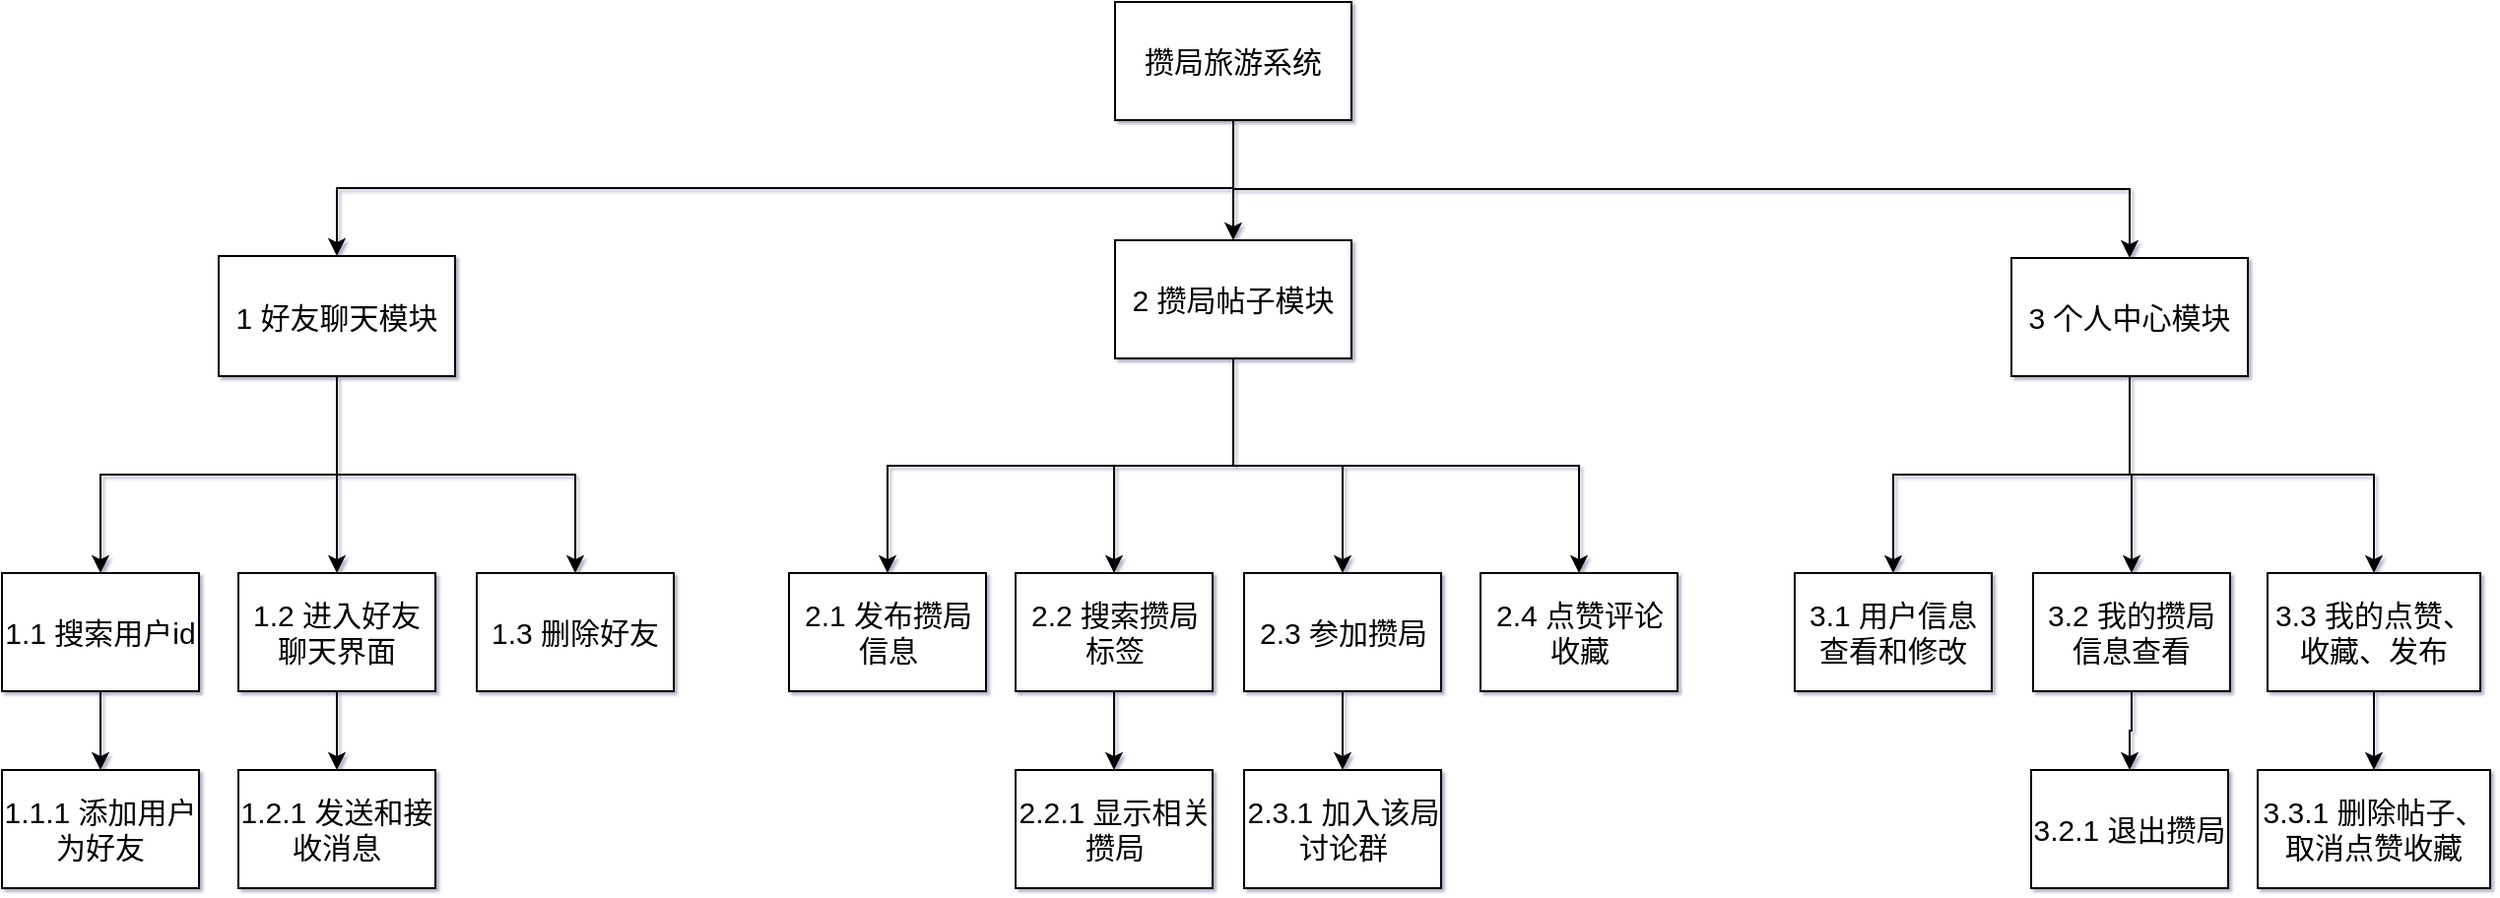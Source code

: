 <mxfile version="22.0.3" type="device">
  <diagram name="第 1 页" id="MBvoRzFgpBZ0iUY8DBcw">
    <mxGraphModel dx="1363" dy="950" grid="1" gridSize="10" guides="1" tooltips="1" connect="1" arrows="1" fold="1" page="1" pageScale="1" pageWidth="1654" pageHeight="1169" math="0" shadow="1">
      <root>
        <mxCell id="0" />
        <mxCell id="1" parent="0" />
        <mxCell id="y5HsujabP5YIAo2JEt3h-36" style="edgeStyle=orthogonalEdgeStyle;rounded=0;orthogonalLoop=1;jettySize=auto;html=1;exitX=0.5;exitY=1;exitDx=0;exitDy=0;entryX=0.5;entryY=0;entryDx=0;entryDy=0;fontSize=15;" edge="1" parent="1" source="y5HsujabP5YIAo2JEt3h-1" target="y5HsujabP5YIAo2JEt3h-3">
          <mxGeometry relative="1" as="geometry" />
        </mxCell>
        <mxCell id="y5HsujabP5YIAo2JEt3h-38" style="edgeStyle=orthogonalEdgeStyle;rounded=0;orthogonalLoop=1;jettySize=auto;html=1;exitX=0.5;exitY=1;exitDx=0;exitDy=0;entryX=0.5;entryY=0;entryDx=0;entryDy=0;fontSize=15;" edge="1" parent="1" source="y5HsujabP5YIAo2JEt3h-1" target="y5HsujabP5YIAo2JEt3h-4">
          <mxGeometry relative="1" as="geometry" />
        </mxCell>
        <mxCell id="y5HsujabP5YIAo2JEt3h-39" style="edgeStyle=orthogonalEdgeStyle;rounded=0;orthogonalLoop=1;jettySize=auto;html=1;exitX=0.5;exitY=1;exitDx=0;exitDy=0;entryX=0.5;entryY=0;entryDx=0;entryDy=0;fontSize=15;" edge="1" parent="1" source="y5HsujabP5YIAo2JEt3h-1" target="y5HsujabP5YIAo2JEt3h-2">
          <mxGeometry relative="1" as="geometry" />
        </mxCell>
        <mxCell id="y5HsujabP5YIAo2JEt3h-1" value="攒局旅游系统" style="rounded=0;whiteSpace=wrap;html=1;fontSize=15;" vertex="1" parent="1">
          <mxGeometry x="767" y="340" width="120" height="60" as="geometry" />
        </mxCell>
        <mxCell id="y5HsujabP5YIAo2JEt3h-50" style="edgeStyle=orthogonalEdgeStyle;rounded=0;orthogonalLoop=1;jettySize=auto;html=1;exitX=0.5;exitY=1;exitDx=0;exitDy=0;entryX=0.5;entryY=0;entryDx=0;entryDy=0;fontSize=15;" edge="1" parent="1" source="y5HsujabP5YIAo2JEt3h-2" target="y5HsujabP5YIAo2JEt3h-49">
          <mxGeometry relative="1" as="geometry" />
        </mxCell>
        <mxCell id="y5HsujabP5YIAo2JEt3h-51" style="edgeStyle=orthogonalEdgeStyle;rounded=0;orthogonalLoop=1;jettySize=auto;html=1;exitX=0.5;exitY=1;exitDx=0;exitDy=0;fontSize=15;" edge="1" parent="1" source="y5HsujabP5YIAo2JEt3h-2" target="y5HsujabP5YIAo2JEt3h-48">
          <mxGeometry relative="1" as="geometry" />
        </mxCell>
        <mxCell id="y5HsujabP5YIAo2JEt3h-52" style="edgeStyle=orthogonalEdgeStyle;rounded=0;orthogonalLoop=1;jettySize=auto;html=1;exitX=0.5;exitY=1;exitDx=0;exitDy=0;entryX=0.5;entryY=0;entryDx=0;entryDy=0;fontSize=15;" edge="1" parent="1" source="y5HsujabP5YIAo2JEt3h-2" target="y5HsujabP5YIAo2JEt3h-47">
          <mxGeometry relative="1" as="geometry" />
        </mxCell>
        <mxCell id="y5HsujabP5YIAo2JEt3h-2" value="3 个人中心模块" style="rounded=0;whiteSpace=wrap;html=1;fontSize=15;" vertex="1" parent="1">
          <mxGeometry x="1222" y="470" width="120" height="60" as="geometry" />
        </mxCell>
        <mxCell id="y5HsujabP5YIAo2JEt3h-34" style="edgeStyle=orthogonalEdgeStyle;rounded=0;orthogonalLoop=1;jettySize=auto;html=1;exitX=0.5;exitY=1;exitDx=0;exitDy=0;entryX=0.5;entryY=0;entryDx=0;entryDy=0;fontSize=15;" edge="1" parent="1" source="y5HsujabP5YIAo2JEt3h-3" target="y5HsujabP5YIAo2JEt3h-17">
          <mxGeometry relative="1" as="geometry" />
        </mxCell>
        <mxCell id="y5HsujabP5YIAo2JEt3h-35" style="edgeStyle=orthogonalEdgeStyle;rounded=0;orthogonalLoop=1;jettySize=auto;html=1;exitX=0.5;exitY=1;exitDx=0;exitDy=0;entryX=0.5;entryY=0;entryDx=0;entryDy=0;fontSize=15;" edge="1" parent="1" source="y5HsujabP5YIAo2JEt3h-3" target="y5HsujabP5YIAo2JEt3h-20">
          <mxGeometry relative="1" as="geometry" />
        </mxCell>
        <mxCell id="y5HsujabP5YIAo2JEt3h-37" style="edgeStyle=orthogonalEdgeStyle;rounded=0;orthogonalLoop=1;jettySize=auto;html=1;exitX=0.5;exitY=1;exitDx=0;exitDy=0;entryX=0.5;entryY=0;entryDx=0;entryDy=0;fontSize=15;" edge="1" parent="1" source="y5HsujabP5YIAo2JEt3h-3" target="y5HsujabP5YIAo2JEt3h-19">
          <mxGeometry relative="1" as="geometry" />
        </mxCell>
        <mxCell id="y5HsujabP5YIAo2JEt3h-42" style="edgeStyle=orthogonalEdgeStyle;rounded=0;orthogonalLoop=1;jettySize=auto;html=1;exitX=0.5;exitY=1;exitDx=0;exitDy=0;entryX=0.5;entryY=0;entryDx=0;entryDy=0;fontSize=15;" edge="1" parent="1" source="y5HsujabP5YIAo2JEt3h-3" target="y5HsujabP5YIAo2JEt3h-21">
          <mxGeometry relative="1" as="geometry" />
        </mxCell>
        <mxCell id="y5HsujabP5YIAo2JEt3h-3" value="2 攒局帖子模块" style="rounded=0;whiteSpace=wrap;html=1;fontSize=15;" vertex="1" parent="1">
          <mxGeometry x="767" y="461" width="120" height="60" as="geometry" />
        </mxCell>
        <mxCell id="y5HsujabP5YIAo2JEt3h-27" style="edgeStyle=orthogonalEdgeStyle;rounded=0;orthogonalLoop=1;jettySize=auto;html=1;exitX=0.5;exitY=1;exitDx=0;exitDy=0;entryX=0.5;entryY=0;entryDx=0;entryDy=0;fontSize=15;" edge="1" parent="1" source="y5HsujabP5YIAo2JEt3h-4" target="y5HsujabP5YIAo2JEt3h-10">
          <mxGeometry relative="1" as="geometry" />
        </mxCell>
        <mxCell id="y5HsujabP5YIAo2JEt3h-32" style="edgeStyle=orthogonalEdgeStyle;rounded=0;orthogonalLoop=1;jettySize=auto;html=1;exitX=0.5;exitY=1;exitDx=0;exitDy=0;fontSize=15;" edge="1" parent="1" source="y5HsujabP5YIAo2JEt3h-4" target="y5HsujabP5YIAo2JEt3h-11">
          <mxGeometry relative="1" as="geometry" />
        </mxCell>
        <mxCell id="y5HsujabP5YIAo2JEt3h-33" style="edgeStyle=orthogonalEdgeStyle;rounded=0;orthogonalLoop=1;jettySize=auto;html=1;exitX=0.5;exitY=1;exitDx=0;exitDy=0;fontSize=15;" edge="1" parent="1" source="y5HsujabP5YIAo2JEt3h-4" target="y5HsujabP5YIAo2JEt3h-18">
          <mxGeometry relative="1" as="geometry" />
        </mxCell>
        <mxCell id="y5HsujabP5YIAo2JEt3h-4" value="1 好友聊天模块" style="rounded=0;whiteSpace=wrap;html=1;fontSize=15;" vertex="1" parent="1">
          <mxGeometry x="312" y="469" width="120" height="61" as="geometry" />
        </mxCell>
        <mxCell id="y5HsujabP5YIAo2JEt3h-12" style="edgeStyle=orthogonalEdgeStyle;rounded=0;orthogonalLoop=1;jettySize=auto;html=1;fontSize=15;" edge="1" parent="1" source="y5HsujabP5YIAo2JEt3h-10">
          <mxGeometry relative="1" as="geometry">
            <mxPoint x="252" y="730" as="targetPoint" />
          </mxGeometry>
        </mxCell>
        <mxCell id="y5HsujabP5YIAo2JEt3h-10" value="1.1 搜索用户id" style="rounded=0;whiteSpace=wrap;html=1;fontSize=15;" vertex="1" parent="1">
          <mxGeometry x="202" y="630" width="100" height="60" as="geometry" />
        </mxCell>
        <mxCell id="y5HsujabP5YIAo2JEt3h-14" style="edgeStyle=orthogonalEdgeStyle;rounded=0;orthogonalLoop=1;jettySize=auto;html=1;fontSize=15;" edge="1" parent="1" source="y5HsujabP5YIAo2JEt3h-11">
          <mxGeometry relative="1" as="geometry">
            <mxPoint x="372" y="730" as="targetPoint" />
          </mxGeometry>
        </mxCell>
        <mxCell id="y5HsujabP5YIAo2JEt3h-11" value="1.2 进入好友聊天界面" style="rounded=0;whiteSpace=wrap;html=1;fontSize=15;" vertex="1" parent="1">
          <mxGeometry x="322" y="630" width="100" height="60" as="geometry" />
        </mxCell>
        <mxCell id="y5HsujabP5YIAo2JEt3h-13" value="1.1.1 添加用户为好友" style="rounded=0;whiteSpace=wrap;html=1;fontSize=15;" vertex="1" parent="1">
          <mxGeometry x="202" y="730" width="100" height="60" as="geometry" />
        </mxCell>
        <mxCell id="y5HsujabP5YIAo2JEt3h-15" value="1.2.1 发送和接收消息" style="rounded=0;whiteSpace=wrap;html=1;fontSize=15;" vertex="1" parent="1">
          <mxGeometry x="322" y="730" width="100" height="60" as="geometry" />
        </mxCell>
        <mxCell id="y5HsujabP5YIAo2JEt3h-41" style="edgeStyle=orthogonalEdgeStyle;rounded=0;orthogonalLoop=1;jettySize=auto;html=1;exitX=0.5;exitY=1;exitDx=0;exitDy=0;entryX=0.5;entryY=0;entryDx=0;entryDy=0;fontSize=15;" edge="1" parent="1" source="y5HsujabP5YIAo2JEt3h-17" target="y5HsujabP5YIAo2JEt3h-23">
          <mxGeometry relative="1" as="geometry" />
        </mxCell>
        <mxCell id="y5HsujabP5YIAo2JEt3h-17" value="2.2 搜索攒局标签" style="rounded=0;whiteSpace=wrap;html=1;fontSize=15;" vertex="1" parent="1">
          <mxGeometry x="716.5" y="630" width="100" height="60" as="geometry" />
        </mxCell>
        <mxCell id="y5HsujabP5YIAo2JEt3h-18" value="1.3 删除好友" style="rounded=0;whiteSpace=wrap;html=1;fontSize=15;" vertex="1" parent="1">
          <mxGeometry x="443" y="630" width="100" height="60" as="geometry" />
        </mxCell>
        <mxCell id="y5HsujabP5YIAo2JEt3h-19" value="2.1 发布攒局信息" style="rounded=0;whiteSpace=wrap;html=1;fontSize=15;" vertex="1" parent="1">
          <mxGeometry x="601.5" y="630" width="100" height="60" as="geometry" />
        </mxCell>
        <mxCell id="y5HsujabP5YIAo2JEt3h-44" style="edgeStyle=orthogonalEdgeStyle;rounded=0;orthogonalLoop=1;jettySize=auto;html=1;exitX=0.5;exitY=1;exitDx=0;exitDy=0;entryX=0.5;entryY=0;entryDx=0;entryDy=0;fontSize=15;" edge="1" parent="1" source="y5HsujabP5YIAo2JEt3h-20" target="y5HsujabP5YIAo2JEt3h-22">
          <mxGeometry relative="1" as="geometry" />
        </mxCell>
        <mxCell id="y5HsujabP5YIAo2JEt3h-20" value="2.3 参加攒局" style="rounded=0;whiteSpace=wrap;html=1;fontSize=15;" vertex="1" parent="1">
          <mxGeometry x="832.5" y="630" width="100" height="60" as="geometry" />
        </mxCell>
        <mxCell id="y5HsujabP5YIAo2JEt3h-21" value="2.4 点赞评论收藏" style="rounded=0;whiteSpace=wrap;html=1;fontSize=15;" vertex="1" parent="1">
          <mxGeometry x="952.5" y="630" width="100" height="60" as="geometry" />
        </mxCell>
        <mxCell id="y5HsujabP5YIAo2JEt3h-22" value="2.3.1 加入该局讨论群" style="rounded=0;whiteSpace=wrap;html=1;fontSize=15;" vertex="1" parent="1">
          <mxGeometry x="832.5" y="730" width="100" height="60" as="geometry" />
        </mxCell>
        <mxCell id="y5HsujabP5YIAo2JEt3h-23" value="2.2.1 显示相关攒局" style="rounded=0;whiteSpace=wrap;html=1;fontSize=15;" vertex="1" parent="1">
          <mxGeometry x="716.5" y="730" width="100" height="60" as="geometry" />
        </mxCell>
        <mxCell id="y5HsujabP5YIAo2JEt3h-45" value="3.2.1 退出攒局" style="rounded=0;whiteSpace=wrap;html=1;fontSize=15;" vertex="1" parent="1">
          <mxGeometry x="1232" y="730" width="100" height="60" as="geometry" />
        </mxCell>
        <mxCell id="y5HsujabP5YIAo2JEt3h-46" value="3.3.1 删除帖子、取消点赞收藏" style="rounded=0;whiteSpace=wrap;html=1;fontSize=15;" vertex="1" parent="1">
          <mxGeometry x="1347" y="730" width="118" height="60" as="geometry" />
        </mxCell>
        <mxCell id="y5HsujabP5YIAo2JEt3h-55" style="edgeStyle=orthogonalEdgeStyle;rounded=0;orthogonalLoop=1;jettySize=auto;html=1;exitX=0.5;exitY=1;exitDx=0;exitDy=0;entryX=0.5;entryY=0;entryDx=0;entryDy=0;" edge="1" parent="1" source="y5HsujabP5YIAo2JEt3h-47" target="y5HsujabP5YIAo2JEt3h-46">
          <mxGeometry relative="1" as="geometry" />
        </mxCell>
        <mxCell id="y5HsujabP5YIAo2JEt3h-47" value="3.3 我的点赞、收藏、发布" style="rounded=0;whiteSpace=wrap;html=1;fontSize=15;" vertex="1" parent="1">
          <mxGeometry x="1352" y="630" width="108" height="60" as="geometry" />
        </mxCell>
        <mxCell id="y5HsujabP5YIAo2JEt3h-53" style="edgeStyle=orthogonalEdgeStyle;rounded=0;orthogonalLoop=1;jettySize=auto;html=1;exitX=0.5;exitY=1;exitDx=0;exitDy=0;entryX=0.5;entryY=0;entryDx=0;entryDy=0;fontSize=15;" edge="1" parent="1" source="y5HsujabP5YIAo2JEt3h-48" target="y5HsujabP5YIAo2JEt3h-45">
          <mxGeometry relative="1" as="geometry" />
        </mxCell>
        <mxCell id="y5HsujabP5YIAo2JEt3h-48" value="3.2 我的攒局信息查看" style="rounded=0;whiteSpace=wrap;html=1;fontSize=15;" vertex="1" parent="1">
          <mxGeometry x="1233" y="630" width="100" height="60" as="geometry" />
        </mxCell>
        <mxCell id="y5HsujabP5YIAo2JEt3h-49" value="3.1 用户信息查看和修改" style="rounded=0;whiteSpace=wrap;html=1;fontSize=15;" vertex="1" parent="1">
          <mxGeometry x="1112" y="630" width="100" height="60" as="geometry" />
        </mxCell>
      </root>
    </mxGraphModel>
  </diagram>
</mxfile>

